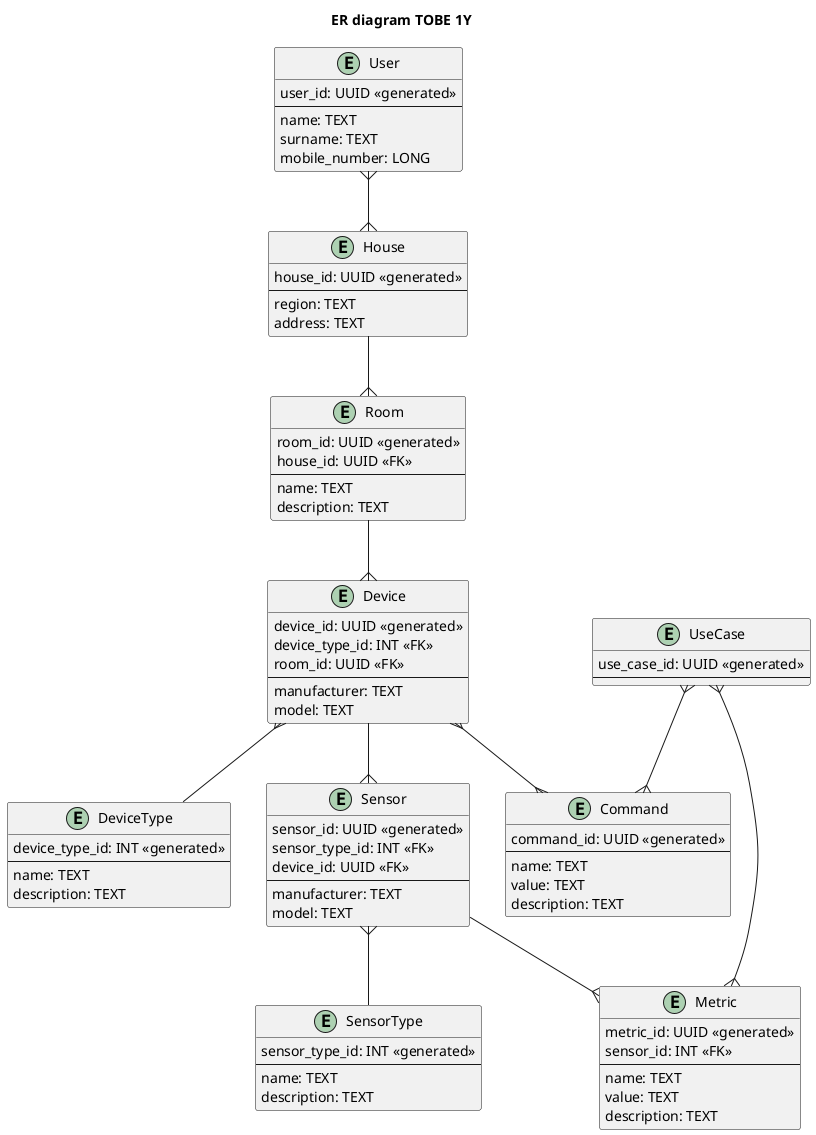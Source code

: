 @startuml ER
title "ER diagram TOBE 1Y"

entity User {
    user_id: UUID <<generated>>
    --
    name: TEXT
    surname: TEXT
    mobile_number: LONG
}

entity House {
    house_id: UUID <<generated>>
    --
    region: TEXT
    address: TEXT
}

entity Room {
    room_id: UUID <<generated>>
    house_id: UUID <<FK>>
    --
    name: TEXT
    description: TEXT
}

entity Device {
    device_id: UUID <<generated>>
    device_type_id: INT <<FK>>
    room_id: UUID <<FK>>
    --
    manufacturer: TEXT
    model: TEXT
}

entity DeviceType {
    device_type_id: INT <<generated>>
    ---
    name: TEXT
    description: TEXT
}

entity Sensor {
    sensor_id: UUID <<generated>>
    sensor_type_id: INT <<FK>>
    device_id: UUID <<FK>>
    --
    manufacturer: TEXT
    model: TEXT
}

entity SensorType {
    sensor_type_id: INT <<generated>>
    --
    name: TEXT
    description: TEXT
}

entity Metric {
    metric_id: UUID <<generated>>
    sensor_id: INT <<FK>>
    --
    name: TEXT
    value: TEXT
    description: TEXT
}

entity Command {
    command_id: UUID <<generated>>
    --
    name: TEXT
    value: TEXT
    description: TEXT
}

entity _UseCase as "UseCase" {
    use_case_id: UUID <<generated>>
    --
}

User }--{ House
Device }-- DeviceType
Sensor }-- SensorType
House --{ Room
Room --{ Device
Device --{ Sensor
Device }--{ Command
Sensor --{ Metric
_UseCase }--{ Command
_UseCase }--{ Metric

@enduml
